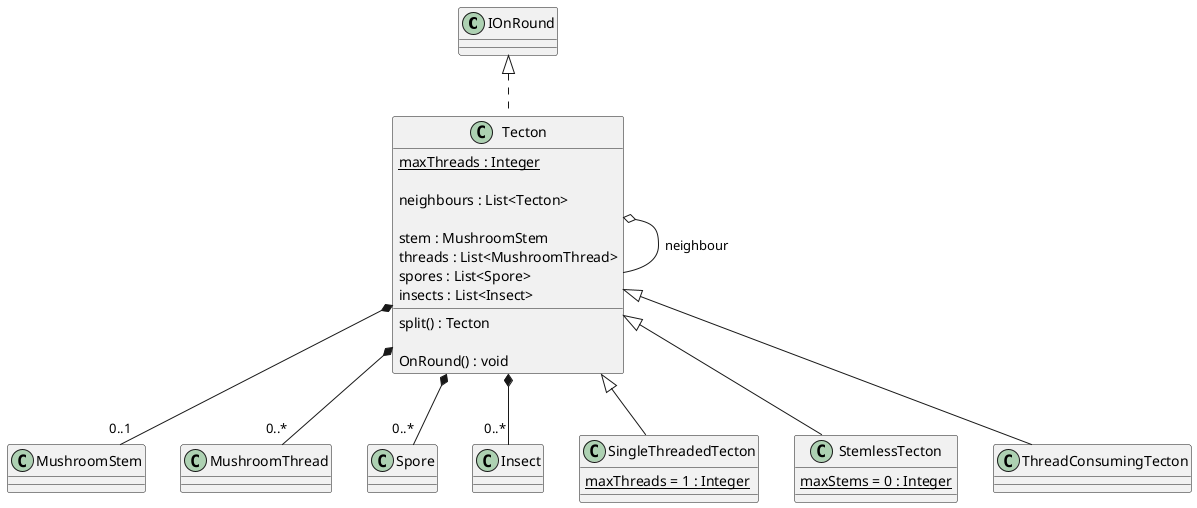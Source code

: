 @startuml tecton
  IOnRound <|.. Tecton 
  Tecton  o-- Tecton : neighbour
  'Tecton *-- "0..*" Entity
  class Tecton {
    {static} maxThreads : Integer
    
    neighbours : List<Tecton>

    stem : MushroomStem
    threads : List<MushroomThread>
    spores : List<Spore>
    insects : List<Insect>  

    'addNeighbour(Tecton) : void
    'addStem(MushroomStem stem) : void
    'removeStem() : void
    'addThread(MushroomThread thread) : void
    'removeThread(MushroomThread thread) : void
    'addSpore(Spore spore) : void
    'removeSpore(Spore spore) : void
    'addInsect(Insect insect) : void
    'removeInsect(Insect insect) : void

    split() : Tecton

    OnRound() : void
  }

  Tecton *-- "0..1" MushroomStem 
  Tecton *-- "0..*" MushroomThread
  
  Tecton *-- "0..*" Spore
  Tecton *-- "0..*" Insect
  'SingleThreadedTecton *-- "0..1" MushroomStem
  'SingleThreadedTecton "2" *-- "0..1" MushroomThread
  Tecton <|-- SingleThreadedTecton
  class SingleThreadedTecton {
    {static} maxThreads = 1 : Integer
  }


  'BodylessTecton "2" *-- "0..*" MushroomThread
  Tecton <|-- StemlessTecton
  class StemlessTecton {
    {static} maxStems = 0 : Integer
  }

  ' ThreadConsumingTecton *-- "0..1" MushroomStem
  'ThreadConsumingTecton "2" *-- "0..*" MushroomThread
  Tecton <|-- ThreadConsumingTecton
  class ThreadConsumingTecton {
  }
@enduml